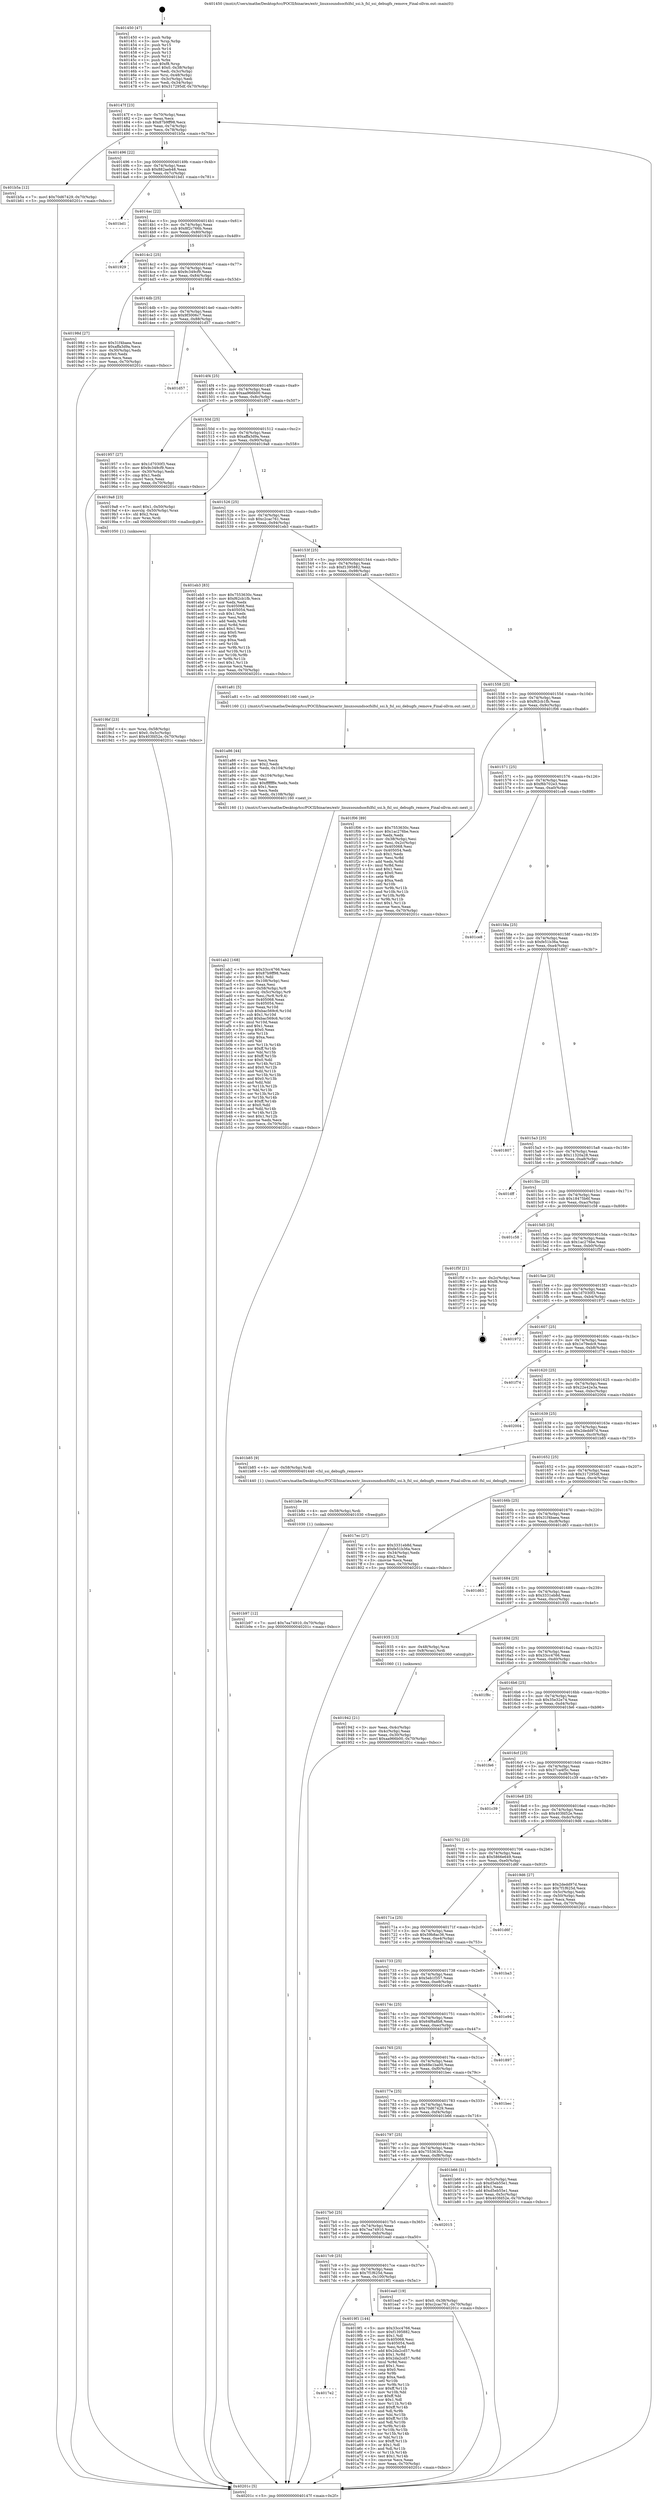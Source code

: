 digraph "0x401450" {
  label = "0x401450 (/mnt/c/Users/mathe/Desktop/tcc/POCII/binaries/extr_linuxsoundsocfslfsl_ssi.h_fsl_ssi_debugfs_remove_Final-ollvm.out::main(0))"
  labelloc = "t"
  node[shape=record]

  Entry [label="",width=0.3,height=0.3,shape=circle,fillcolor=black,style=filled]
  "0x40147f" [label="{
     0x40147f [23]\l
     | [instrs]\l
     &nbsp;&nbsp;0x40147f \<+3\>: mov -0x70(%rbp),%eax\l
     &nbsp;&nbsp;0x401482 \<+2\>: mov %eax,%ecx\l
     &nbsp;&nbsp;0x401484 \<+6\>: sub $0x87b9ff98,%ecx\l
     &nbsp;&nbsp;0x40148a \<+3\>: mov %eax,-0x74(%rbp)\l
     &nbsp;&nbsp;0x40148d \<+3\>: mov %ecx,-0x78(%rbp)\l
     &nbsp;&nbsp;0x401490 \<+6\>: je 0000000000401b5a \<main+0x70a\>\l
  }"]
  "0x401b5a" [label="{
     0x401b5a [12]\l
     | [instrs]\l
     &nbsp;&nbsp;0x401b5a \<+7\>: movl $0x70d67429,-0x70(%rbp)\l
     &nbsp;&nbsp;0x401b61 \<+5\>: jmp 000000000040201c \<main+0xbcc\>\l
  }"]
  "0x401496" [label="{
     0x401496 [22]\l
     | [instrs]\l
     &nbsp;&nbsp;0x401496 \<+5\>: jmp 000000000040149b \<main+0x4b\>\l
     &nbsp;&nbsp;0x40149b \<+3\>: mov -0x74(%rbp),%eax\l
     &nbsp;&nbsp;0x40149e \<+5\>: sub $0x882aeb48,%eax\l
     &nbsp;&nbsp;0x4014a3 \<+3\>: mov %eax,-0x7c(%rbp)\l
     &nbsp;&nbsp;0x4014a6 \<+6\>: je 0000000000401bd1 \<main+0x781\>\l
  }"]
  Exit [label="",width=0.3,height=0.3,shape=circle,fillcolor=black,style=filled,peripheries=2]
  "0x401bd1" [label="{
     0x401bd1\l
  }", style=dashed]
  "0x4014ac" [label="{
     0x4014ac [22]\l
     | [instrs]\l
     &nbsp;&nbsp;0x4014ac \<+5\>: jmp 00000000004014b1 \<main+0x61\>\l
     &nbsp;&nbsp;0x4014b1 \<+3\>: mov -0x74(%rbp),%eax\l
     &nbsp;&nbsp;0x4014b4 \<+5\>: sub $0x8f2c766b,%eax\l
     &nbsp;&nbsp;0x4014b9 \<+3\>: mov %eax,-0x80(%rbp)\l
     &nbsp;&nbsp;0x4014bc \<+6\>: je 0000000000401929 \<main+0x4d9\>\l
  }"]
  "0x401b97" [label="{
     0x401b97 [12]\l
     | [instrs]\l
     &nbsp;&nbsp;0x401b97 \<+7\>: movl $0x7ea74910,-0x70(%rbp)\l
     &nbsp;&nbsp;0x401b9e \<+5\>: jmp 000000000040201c \<main+0xbcc\>\l
  }"]
  "0x401929" [label="{
     0x401929\l
  }", style=dashed]
  "0x4014c2" [label="{
     0x4014c2 [25]\l
     | [instrs]\l
     &nbsp;&nbsp;0x4014c2 \<+5\>: jmp 00000000004014c7 \<main+0x77\>\l
     &nbsp;&nbsp;0x4014c7 \<+3\>: mov -0x74(%rbp),%eax\l
     &nbsp;&nbsp;0x4014ca \<+5\>: sub $0x9c349cf9,%eax\l
     &nbsp;&nbsp;0x4014cf \<+6\>: mov %eax,-0x84(%rbp)\l
     &nbsp;&nbsp;0x4014d5 \<+6\>: je 000000000040198d \<main+0x53d\>\l
  }"]
  "0x401b8e" [label="{
     0x401b8e [9]\l
     | [instrs]\l
     &nbsp;&nbsp;0x401b8e \<+4\>: mov -0x58(%rbp),%rdi\l
     &nbsp;&nbsp;0x401b92 \<+5\>: call 0000000000401030 \<free@plt\>\l
     | [calls]\l
     &nbsp;&nbsp;0x401030 \{1\} (unknown)\l
  }"]
  "0x40198d" [label="{
     0x40198d [27]\l
     | [instrs]\l
     &nbsp;&nbsp;0x40198d \<+5\>: mov $0x31f4baea,%eax\l
     &nbsp;&nbsp;0x401992 \<+5\>: mov $0xaffa3d9a,%ecx\l
     &nbsp;&nbsp;0x401997 \<+3\>: mov -0x30(%rbp),%edx\l
     &nbsp;&nbsp;0x40199a \<+3\>: cmp $0x0,%edx\l
     &nbsp;&nbsp;0x40199d \<+3\>: cmove %ecx,%eax\l
     &nbsp;&nbsp;0x4019a0 \<+3\>: mov %eax,-0x70(%rbp)\l
     &nbsp;&nbsp;0x4019a3 \<+5\>: jmp 000000000040201c \<main+0xbcc\>\l
  }"]
  "0x4014db" [label="{
     0x4014db [25]\l
     | [instrs]\l
     &nbsp;&nbsp;0x4014db \<+5\>: jmp 00000000004014e0 \<main+0x90\>\l
     &nbsp;&nbsp;0x4014e0 \<+3\>: mov -0x74(%rbp),%eax\l
     &nbsp;&nbsp;0x4014e3 \<+5\>: sub $0x9f3006c7,%eax\l
     &nbsp;&nbsp;0x4014e8 \<+6\>: mov %eax,-0x88(%rbp)\l
     &nbsp;&nbsp;0x4014ee \<+6\>: je 0000000000401d57 \<main+0x907\>\l
  }"]
  "0x401ab2" [label="{
     0x401ab2 [168]\l
     | [instrs]\l
     &nbsp;&nbsp;0x401ab2 \<+5\>: mov $0x33cc4766,%ecx\l
     &nbsp;&nbsp;0x401ab7 \<+5\>: mov $0x87b9ff98,%edx\l
     &nbsp;&nbsp;0x401abc \<+3\>: mov $0x1,%dil\l
     &nbsp;&nbsp;0x401abf \<+6\>: mov -0x108(%rbp),%esi\l
     &nbsp;&nbsp;0x401ac5 \<+3\>: imul %eax,%esi\l
     &nbsp;&nbsp;0x401ac8 \<+4\>: mov -0x58(%rbp),%r8\l
     &nbsp;&nbsp;0x401acc \<+4\>: movslq -0x5c(%rbp),%r9\l
     &nbsp;&nbsp;0x401ad0 \<+4\>: mov %esi,(%r8,%r9,4)\l
     &nbsp;&nbsp;0x401ad4 \<+7\>: mov 0x405068,%eax\l
     &nbsp;&nbsp;0x401adb \<+7\>: mov 0x405054,%esi\l
     &nbsp;&nbsp;0x401ae2 \<+3\>: mov %eax,%r10d\l
     &nbsp;&nbsp;0x401ae5 \<+7\>: sub $0xbac569c6,%r10d\l
     &nbsp;&nbsp;0x401aec \<+4\>: sub $0x1,%r10d\l
     &nbsp;&nbsp;0x401af0 \<+7\>: add $0xbac569c6,%r10d\l
     &nbsp;&nbsp;0x401af7 \<+4\>: imul %r10d,%eax\l
     &nbsp;&nbsp;0x401afb \<+3\>: and $0x1,%eax\l
     &nbsp;&nbsp;0x401afe \<+3\>: cmp $0x0,%eax\l
     &nbsp;&nbsp;0x401b01 \<+4\>: sete %r11b\l
     &nbsp;&nbsp;0x401b05 \<+3\>: cmp $0xa,%esi\l
     &nbsp;&nbsp;0x401b08 \<+3\>: setl %bl\l
     &nbsp;&nbsp;0x401b0b \<+3\>: mov %r11b,%r14b\l
     &nbsp;&nbsp;0x401b0e \<+4\>: xor $0xff,%r14b\l
     &nbsp;&nbsp;0x401b12 \<+3\>: mov %bl,%r15b\l
     &nbsp;&nbsp;0x401b15 \<+4\>: xor $0xff,%r15b\l
     &nbsp;&nbsp;0x401b19 \<+4\>: xor $0x0,%dil\l
     &nbsp;&nbsp;0x401b1d \<+3\>: mov %r14b,%r12b\l
     &nbsp;&nbsp;0x401b20 \<+4\>: and $0x0,%r12b\l
     &nbsp;&nbsp;0x401b24 \<+3\>: and %dil,%r11b\l
     &nbsp;&nbsp;0x401b27 \<+3\>: mov %r15b,%r13b\l
     &nbsp;&nbsp;0x401b2a \<+4\>: and $0x0,%r13b\l
     &nbsp;&nbsp;0x401b2e \<+3\>: and %dil,%bl\l
     &nbsp;&nbsp;0x401b31 \<+3\>: or %r11b,%r12b\l
     &nbsp;&nbsp;0x401b34 \<+3\>: or %bl,%r13b\l
     &nbsp;&nbsp;0x401b37 \<+3\>: xor %r13b,%r12b\l
     &nbsp;&nbsp;0x401b3a \<+3\>: or %r15b,%r14b\l
     &nbsp;&nbsp;0x401b3d \<+4\>: xor $0xff,%r14b\l
     &nbsp;&nbsp;0x401b41 \<+4\>: or $0x0,%dil\l
     &nbsp;&nbsp;0x401b45 \<+3\>: and %dil,%r14b\l
     &nbsp;&nbsp;0x401b48 \<+3\>: or %r14b,%r12b\l
     &nbsp;&nbsp;0x401b4b \<+4\>: test $0x1,%r12b\l
     &nbsp;&nbsp;0x401b4f \<+3\>: cmovne %edx,%ecx\l
     &nbsp;&nbsp;0x401b52 \<+3\>: mov %ecx,-0x70(%rbp)\l
     &nbsp;&nbsp;0x401b55 \<+5\>: jmp 000000000040201c \<main+0xbcc\>\l
  }"]
  "0x401d57" [label="{
     0x401d57\l
  }", style=dashed]
  "0x4014f4" [label="{
     0x4014f4 [25]\l
     | [instrs]\l
     &nbsp;&nbsp;0x4014f4 \<+5\>: jmp 00000000004014f9 \<main+0xa9\>\l
     &nbsp;&nbsp;0x4014f9 \<+3\>: mov -0x74(%rbp),%eax\l
     &nbsp;&nbsp;0x4014fc \<+5\>: sub $0xaa966b00,%eax\l
     &nbsp;&nbsp;0x401501 \<+6\>: mov %eax,-0x8c(%rbp)\l
     &nbsp;&nbsp;0x401507 \<+6\>: je 0000000000401957 \<main+0x507\>\l
  }"]
  "0x401a86" [label="{
     0x401a86 [44]\l
     | [instrs]\l
     &nbsp;&nbsp;0x401a86 \<+2\>: xor %ecx,%ecx\l
     &nbsp;&nbsp;0x401a88 \<+5\>: mov $0x2,%edx\l
     &nbsp;&nbsp;0x401a8d \<+6\>: mov %edx,-0x104(%rbp)\l
     &nbsp;&nbsp;0x401a93 \<+1\>: cltd\l
     &nbsp;&nbsp;0x401a94 \<+6\>: mov -0x104(%rbp),%esi\l
     &nbsp;&nbsp;0x401a9a \<+2\>: idiv %esi\l
     &nbsp;&nbsp;0x401a9c \<+6\>: imul $0xfffffffe,%edx,%edx\l
     &nbsp;&nbsp;0x401aa2 \<+3\>: sub $0x1,%ecx\l
     &nbsp;&nbsp;0x401aa5 \<+2\>: sub %ecx,%edx\l
     &nbsp;&nbsp;0x401aa7 \<+6\>: mov %edx,-0x108(%rbp)\l
     &nbsp;&nbsp;0x401aad \<+5\>: call 0000000000401160 \<next_i\>\l
     | [calls]\l
     &nbsp;&nbsp;0x401160 \{1\} (/mnt/c/Users/mathe/Desktop/tcc/POCII/binaries/extr_linuxsoundsocfslfsl_ssi.h_fsl_ssi_debugfs_remove_Final-ollvm.out::next_i)\l
  }"]
  "0x401957" [label="{
     0x401957 [27]\l
     | [instrs]\l
     &nbsp;&nbsp;0x401957 \<+5\>: mov $0x1d7030f3,%eax\l
     &nbsp;&nbsp;0x40195c \<+5\>: mov $0x9c349cf9,%ecx\l
     &nbsp;&nbsp;0x401961 \<+3\>: mov -0x30(%rbp),%edx\l
     &nbsp;&nbsp;0x401964 \<+3\>: cmp $0x1,%edx\l
     &nbsp;&nbsp;0x401967 \<+3\>: cmovl %ecx,%eax\l
     &nbsp;&nbsp;0x40196a \<+3\>: mov %eax,-0x70(%rbp)\l
     &nbsp;&nbsp;0x40196d \<+5\>: jmp 000000000040201c \<main+0xbcc\>\l
  }"]
  "0x40150d" [label="{
     0x40150d [25]\l
     | [instrs]\l
     &nbsp;&nbsp;0x40150d \<+5\>: jmp 0000000000401512 \<main+0xc2\>\l
     &nbsp;&nbsp;0x401512 \<+3\>: mov -0x74(%rbp),%eax\l
     &nbsp;&nbsp;0x401515 \<+5\>: sub $0xaffa3d9a,%eax\l
     &nbsp;&nbsp;0x40151a \<+6\>: mov %eax,-0x90(%rbp)\l
     &nbsp;&nbsp;0x401520 \<+6\>: je 00000000004019a8 \<main+0x558\>\l
  }"]
  "0x4017e2" [label="{
     0x4017e2\l
  }", style=dashed]
  "0x4019a8" [label="{
     0x4019a8 [23]\l
     | [instrs]\l
     &nbsp;&nbsp;0x4019a8 \<+7\>: movl $0x1,-0x50(%rbp)\l
     &nbsp;&nbsp;0x4019af \<+4\>: movslq -0x50(%rbp),%rax\l
     &nbsp;&nbsp;0x4019b3 \<+4\>: shl $0x2,%rax\l
     &nbsp;&nbsp;0x4019b7 \<+3\>: mov %rax,%rdi\l
     &nbsp;&nbsp;0x4019ba \<+5\>: call 0000000000401050 \<malloc@plt\>\l
     | [calls]\l
     &nbsp;&nbsp;0x401050 \{1\} (unknown)\l
  }"]
  "0x401526" [label="{
     0x401526 [25]\l
     | [instrs]\l
     &nbsp;&nbsp;0x401526 \<+5\>: jmp 000000000040152b \<main+0xdb\>\l
     &nbsp;&nbsp;0x40152b \<+3\>: mov -0x74(%rbp),%eax\l
     &nbsp;&nbsp;0x40152e \<+5\>: sub $0xc2cac761,%eax\l
     &nbsp;&nbsp;0x401533 \<+6\>: mov %eax,-0x94(%rbp)\l
     &nbsp;&nbsp;0x401539 \<+6\>: je 0000000000401eb3 \<main+0xa63\>\l
  }"]
  "0x4019f1" [label="{
     0x4019f1 [144]\l
     | [instrs]\l
     &nbsp;&nbsp;0x4019f1 \<+5\>: mov $0x33cc4766,%eax\l
     &nbsp;&nbsp;0x4019f6 \<+5\>: mov $0xf1395882,%ecx\l
     &nbsp;&nbsp;0x4019fb \<+2\>: mov $0x1,%dl\l
     &nbsp;&nbsp;0x4019fd \<+7\>: mov 0x405068,%esi\l
     &nbsp;&nbsp;0x401a04 \<+7\>: mov 0x405054,%edi\l
     &nbsp;&nbsp;0x401a0b \<+3\>: mov %esi,%r8d\l
     &nbsp;&nbsp;0x401a0e \<+7\>: add $0x2da2cd57,%r8d\l
     &nbsp;&nbsp;0x401a15 \<+4\>: sub $0x1,%r8d\l
     &nbsp;&nbsp;0x401a19 \<+7\>: sub $0x2da2cd57,%r8d\l
     &nbsp;&nbsp;0x401a20 \<+4\>: imul %r8d,%esi\l
     &nbsp;&nbsp;0x401a24 \<+3\>: and $0x1,%esi\l
     &nbsp;&nbsp;0x401a27 \<+3\>: cmp $0x0,%esi\l
     &nbsp;&nbsp;0x401a2a \<+4\>: sete %r9b\l
     &nbsp;&nbsp;0x401a2e \<+3\>: cmp $0xa,%edi\l
     &nbsp;&nbsp;0x401a31 \<+4\>: setl %r10b\l
     &nbsp;&nbsp;0x401a35 \<+3\>: mov %r9b,%r11b\l
     &nbsp;&nbsp;0x401a38 \<+4\>: xor $0xff,%r11b\l
     &nbsp;&nbsp;0x401a3c \<+3\>: mov %r10b,%bl\l
     &nbsp;&nbsp;0x401a3f \<+3\>: xor $0xff,%bl\l
     &nbsp;&nbsp;0x401a42 \<+3\>: xor $0x1,%dl\l
     &nbsp;&nbsp;0x401a45 \<+3\>: mov %r11b,%r14b\l
     &nbsp;&nbsp;0x401a48 \<+4\>: and $0xff,%r14b\l
     &nbsp;&nbsp;0x401a4c \<+3\>: and %dl,%r9b\l
     &nbsp;&nbsp;0x401a4f \<+3\>: mov %bl,%r15b\l
     &nbsp;&nbsp;0x401a52 \<+4\>: and $0xff,%r15b\l
     &nbsp;&nbsp;0x401a56 \<+3\>: and %dl,%r10b\l
     &nbsp;&nbsp;0x401a59 \<+3\>: or %r9b,%r14b\l
     &nbsp;&nbsp;0x401a5c \<+3\>: or %r10b,%r15b\l
     &nbsp;&nbsp;0x401a5f \<+3\>: xor %r15b,%r14b\l
     &nbsp;&nbsp;0x401a62 \<+3\>: or %bl,%r11b\l
     &nbsp;&nbsp;0x401a65 \<+4\>: xor $0xff,%r11b\l
     &nbsp;&nbsp;0x401a69 \<+3\>: or $0x1,%dl\l
     &nbsp;&nbsp;0x401a6c \<+3\>: and %dl,%r11b\l
     &nbsp;&nbsp;0x401a6f \<+3\>: or %r11b,%r14b\l
     &nbsp;&nbsp;0x401a72 \<+4\>: test $0x1,%r14b\l
     &nbsp;&nbsp;0x401a76 \<+3\>: cmovne %ecx,%eax\l
     &nbsp;&nbsp;0x401a79 \<+3\>: mov %eax,-0x70(%rbp)\l
     &nbsp;&nbsp;0x401a7c \<+5\>: jmp 000000000040201c \<main+0xbcc\>\l
  }"]
  "0x401eb3" [label="{
     0x401eb3 [83]\l
     | [instrs]\l
     &nbsp;&nbsp;0x401eb3 \<+5\>: mov $0x7553630c,%eax\l
     &nbsp;&nbsp;0x401eb8 \<+5\>: mov $0xf62cb1fb,%ecx\l
     &nbsp;&nbsp;0x401ebd \<+2\>: xor %edx,%edx\l
     &nbsp;&nbsp;0x401ebf \<+7\>: mov 0x405068,%esi\l
     &nbsp;&nbsp;0x401ec6 \<+7\>: mov 0x405054,%edi\l
     &nbsp;&nbsp;0x401ecd \<+3\>: sub $0x1,%edx\l
     &nbsp;&nbsp;0x401ed0 \<+3\>: mov %esi,%r8d\l
     &nbsp;&nbsp;0x401ed3 \<+3\>: add %edx,%r8d\l
     &nbsp;&nbsp;0x401ed6 \<+4\>: imul %r8d,%esi\l
     &nbsp;&nbsp;0x401eda \<+3\>: and $0x1,%esi\l
     &nbsp;&nbsp;0x401edd \<+3\>: cmp $0x0,%esi\l
     &nbsp;&nbsp;0x401ee0 \<+4\>: sete %r9b\l
     &nbsp;&nbsp;0x401ee4 \<+3\>: cmp $0xa,%edi\l
     &nbsp;&nbsp;0x401ee7 \<+4\>: setl %r10b\l
     &nbsp;&nbsp;0x401eeb \<+3\>: mov %r9b,%r11b\l
     &nbsp;&nbsp;0x401eee \<+3\>: and %r10b,%r11b\l
     &nbsp;&nbsp;0x401ef1 \<+3\>: xor %r10b,%r9b\l
     &nbsp;&nbsp;0x401ef4 \<+3\>: or %r9b,%r11b\l
     &nbsp;&nbsp;0x401ef7 \<+4\>: test $0x1,%r11b\l
     &nbsp;&nbsp;0x401efb \<+3\>: cmovne %ecx,%eax\l
     &nbsp;&nbsp;0x401efe \<+3\>: mov %eax,-0x70(%rbp)\l
     &nbsp;&nbsp;0x401f01 \<+5\>: jmp 000000000040201c \<main+0xbcc\>\l
  }"]
  "0x40153f" [label="{
     0x40153f [25]\l
     | [instrs]\l
     &nbsp;&nbsp;0x40153f \<+5\>: jmp 0000000000401544 \<main+0xf4\>\l
     &nbsp;&nbsp;0x401544 \<+3\>: mov -0x74(%rbp),%eax\l
     &nbsp;&nbsp;0x401547 \<+5\>: sub $0xf1395882,%eax\l
     &nbsp;&nbsp;0x40154c \<+6\>: mov %eax,-0x98(%rbp)\l
     &nbsp;&nbsp;0x401552 \<+6\>: je 0000000000401a81 \<main+0x631\>\l
  }"]
  "0x4017c9" [label="{
     0x4017c9 [25]\l
     | [instrs]\l
     &nbsp;&nbsp;0x4017c9 \<+5\>: jmp 00000000004017ce \<main+0x37e\>\l
     &nbsp;&nbsp;0x4017ce \<+3\>: mov -0x74(%rbp),%eax\l
     &nbsp;&nbsp;0x4017d1 \<+5\>: sub $0x7f1f625d,%eax\l
     &nbsp;&nbsp;0x4017d6 \<+6\>: mov %eax,-0x100(%rbp)\l
     &nbsp;&nbsp;0x4017dc \<+6\>: je 00000000004019f1 \<main+0x5a1\>\l
  }"]
  "0x401a81" [label="{
     0x401a81 [5]\l
     | [instrs]\l
     &nbsp;&nbsp;0x401a81 \<+5\>: call 0000000000401160 \<next_i\>\l
     | [calls]\l
     &nbsp;&nbsp;0x401160 \{1\} (/mnt/c/Users/mathe/Desktop/tcc/POCII/binaries/extr_linuxsoundsocfslfsl_ssi.h_fsl_ssi_debugfs_remove_Final-ollvm.out::next_i)\l
  }"]
  "0x401558" [label="{
     0x401558 [25]\l
     | [instrs]\l
     &nbsp;&nbsp;0x401558 \<+5\>: jmp 000000000040155d \<main+0x10d\>\l
     &nbsp;&nbsp;0x40155d \<+3\>: mov -0x74(%rbp),%eax\l
     &nbsp;&nbsp;0x401560 \<+5\>: sub $0xf62cb1fb,%eax\l
     &nbsp;&nbsp;0x401565 \<+6\>: mov %eax,-0x9c(%rbp)\l
     &nbsp;&nbsp;0x40156b \<+6\>: je 0000000000401f06 \<main+0xab6\>\l
  }"]
  "0x401ea0" [label="{
     0x401ea0 [19]\l
     | [instrs]\l
     &nbsp;&nbsp;0x401ea0 \<+7\>: movl $0x0,-0x38(%rbp)\l
     &nbsp;&nbsp;0x401ea7 \<+7\>: movl $0xc2cac761,-0x70(%rbp)\l
     &nbsp;&nbsp;0x401eae \<+5\>: jmp 000000000040201c \<main+0xbcc\>\l
  }"]
  "0x401f06" [label="{
     0x401f06 [89]\l
     | [instrs]\l
     &nbsp;&nbsp;0x401f06 \<+5\>: mov $0x7553630c,%eax\l
     &nbsp;&nbsp;0x401f0b \<+5\>: mov $0x1ac276be,%ecx\l
     &nbsp;&nbsp;0x401f10 \<+2\>: xor %edx,%edx\l
     &nbsp;&nbsp;0x401f12 \<+3\>: mov -0x38(%rbp),%esi\l
     &nbsp;&nbsp;0x401f15 \<+3\>: mov %esi,-0x2c(%rbp)\l
     &nbsp;&nbsp;0x401f18 \<+7\>: mov 0x405068,%esi\l
     &nbsp;&nbsp;0x401f1f \<+7\>: mov 0x405054,%edi\l
     &nbsp;&nbsp;0x401f26 \<+3\>: sub $0x1,%edx\l
     &nbsp;&nbsp;0x401f29 \<+3\>: mov %esi,%r8d\l
     &nbsp;&nbsp;0x401f2c \<+3\>: add %edx,%r8d\l
     &nbsp;&nbsp;0x401f2f \<+4\>: imul %r8d,%esi\l
     &nbsp;&nbsp;0x401f33 \<+3\>: and $0x1,%esi\l
     &nbsp;&nbsp;0x401f36 \<+3\>: cmp $0x0,%esi\l
     &nbsp;&nbsp;0x401f39 \<+4\>: sete %r9b\l
     &nbsp;&nbsp;0x401f3d \<+3\>: cmp $0xa,%edi\l
     &nbsp;&nbsp;0x401f40 \<+4\>: setl %r10b\l
     &nbsp;&nbsp;0x401f44 \<+3\>: mov %r9b,%r11b\l
     &nbsp;&nbsp;0x401f47 \<+3\>: and %r10b,%r11b\l
     &nbsp;&nbsp;0x401f4a \<+3\>: xor %r10b,%r9b\l
     &nbsp;&nbsp;0x401f4d \<+3\>: or %r9b,%r11b\l
     &nbsp;&nbsp;0x401f50 \<+4\>: test $0x1,%r11b\l
     &nbsp;&nbsp;0x401f54 \<+3\>: cmovne %ecx,%eax\l
     &nbsp;&nbsp;0x401f57 \<+3\>: mov %eax,-0x70(%rbp)\l
     &nbsp;&nbsp;0x401f5a \<+5\>: jmp 000000000040201c \<main+0xbcc\>\l
  }"]
  "0x401571" [label="{
     0x401571 [25]\l
     | [instrs]\l
     &nbsp;&nbsp;0x401571 \<+5\>: jmp 0000000000401576 \<main+0x126\>\l
     &nbsp;&nbsp;0x401576 \<+3\>: mov -0x74(%rbp),%eax\l
     &nbsp;&nbsp;0x401579 \<+5\>: sub $0xf6b702e3,%eax\l
     &nbsp;&nbsp;0x40157e \<+6\>: mov %eax,-0xa0(%rbp)\l
     &nbsp;&nbsp;0x401584 \<+6\>: je 0000000000401ce8 \<main+0x898\>\l
  }"]
  "0x4017b0" [label="{
     0x4017b0 [25]\l
     | [instrs]\l
     &nbsp;&nbsp;0x4017b0 \<+5\>: jmp 00000000004017b5 \<main+0x365\>\l
     &nbsp;&nbsp;0x4017b5 \<+3\>: mov -0x74(%rbp),%eax\l
     &nbsp;&nbsp;0x4017b8 \<+5\>: sub $0x7ea74910,%eax\l
     &nbsp;&nbsp;0x4017bd \<+6\>: mov %eax,-0xfc(%rbp)\l
     &nbsp;&nbsp;0x4017c3 \<+6\>: je 0000000000401ea0 \<main+0xa50\>\l
  }"]
  "0x401ce8" [label="{
     0x401ce8\l
  }", style=dashed]
  "0x40158a" [label="{
     0x40158a [25]\l
     | [instrs]\l
     &nbsp;&nbsp;0x40158a \<+5\>: jmp 000000000040158f \<main+0x13f\>\l
     &nbsp;&nbsp;0x40158f \<+3\>: mov -0x74(%rbp),%eax\l
     &nbsp;&nbsp;0x401592 \<+5\>: sub $0xfe51b36a,%eax\l
     &nbsp;&nbsp;0x401597 \<+6\>: mov %eax,-0xa4(%rbp)\l
     &nbsp;&nbsp;0x40159d \<+6\>: je 0000000000401807 \<main+0x3b7\>\l
  }"]
  "0x402015" [label="{
     0x402015\l
  }", style=dashed]
  "0x401807" [label="{
     0x401807\l
  }", style=dashed]
  "0x4015a3" [label="{
     0x4015a3 [25]\l
     | [instrs]\l
     &nbsp;&nbsp;0x4015a3 \<+5\>: jmp 00000000004015a8 \<main+0x158\>\l
     &nbsp;&nbsp;0x4015a8 \<+3\>: mov -0x74(%rbp),%eax\l
     &nbsp;&nbsp;0x4015ab \<+5\>: sub $0x11320a28,%eax\l
     &nbsp;&nbsp;0x4015b0 \<+6\>: mov %eax,-0xa8(%rbp)\l
     &nbsp;&nbsp;0x4015b6 \<+6\>: je 0000000000401dff \<main+0x9af\>\l
  }"]
  "0x401797" [label="{
     0x401797 [25]\l
     | [instrs]\l
     &nbsp;&nbsp;0x401797 \<+5\>: jmp 000000000040179c \<main+0x34c\>\l
     &nbsp;&nbsp;0x40179c \<+3\>: mov -0x74(%rbp),%eax\l
     &nbsp;&nbsp;0x40179f \<+5\>: sub $0x7553630c,%eax\l
     &nbsp;&nbsp;0x4017a4 \<+6\>: mov %eax,-0xf8(%rbp)\l
     &nbsp;&nbsp;0x4017aa \<+6\>: je 0000000000402015 \<main+0xbc5\>\l
  }"]
  "0x401dff" [label="{
     0x401dff\l
  }", style=dashed]
  "0x4015bc" [label="{
     0x4015bc [25]\l
     | [instrs]\l
     &nbsp;&nbsp;0x4015bc \<+5\>: jmp 00000000004015c1 \<main+0x171\>\l
     &nbsp;&nbsp;0x4015c1 \<+3\>: mov -0x74(%rbp),%eax\l
     &nbsp;&nbsp;0x4015c4 \<+5\>: sub $0x18475b6f,%eax\l
     &nbsp;&nbsp;0x4015c9 \<+6\>: mov %eax,-0xac(%rbp)\l
     &nbsp;&nbsp;0x4015cf \<+6\>: je 0000000000401c58 \<main+0x808\>\l
  }"]
  "0x401b66" [label="{
     0x401b66 [31]\l
     | [instrs]\l
     &nbsp;&nbsp;0x401b66 \<+3\>: mov -0x5c(%rbp),%eax\l
     &nbsp;&nbsp;0x401b69 \<+5\>: sub $0xd5eb55e1,%eax\l
     &nbsp;&nbsp;0x401b6e \<+3\>: add $0x1,%eax\l
     &nbsp;&nbsp;0x401b71 \<+5\>: add $0xd5eb55e1,%eax\l
     &nbsp;&nbsp;0x401b76 \<+3\>: mov %eax,-0x5c(%rbp)\l
     &nbsp;&nbsp;0x401b79 \<+7\>: movl $0x403fd52e,-0x70(%rbp)\l
     &nbsp;&nbsp;0x401b80 \<+5\>: jmp 000000000040201c \<main+0xbcc\>\l
  }"]
  "0x401c58" [label="{
     0x401c58\l
  }", style=dashed]
  "0x4015d5" [label="{
     0x4015d5 [25]\l
     | [instrs]\l
     &nbsp;&nbsp;0x4015d5 \<+5\>: jmp 00000000004015da \<main+0x18a\>\l
     &nbsp;&nbsp;0x4015da \<+3\>: mov -0x74(%rbp),%eax\l
     &nbsp;&nbsp;0x4015dd \<+5\>: sub $0x1ac276be,%eax\l
     &nbsp;&nbsp;0x4015e2 \<+6\>: mov %eax,-0xb0(%rbp)\l
     &nbsp;&nbsp;0x4015e8 \<+6\>: je 0000000000401f5f \<main+0xb0f\>\l
  }"]
  "0x40177e" [label="{
     0x40177e [25]\l
     | [instrs]\l
     &nbsp;&nbsp;0x40177e \<+5\>: jmp 0000000000401783 \<main+0x333\>\l
     &nbsp;&nbsp;0x401783 \<+3\>: mov -0x74(%rbp),%eax\l
     &nbsp;&nbsp;0x401786 \<+5\>: sub $0x70d67429,%eax\l
     &nbsp;&nbsp;0x40178b \<+6\>: mov %eax,-0xf4(%rbp)\l
     &nbsp;&nbsp;0x401791 \<+6\>: je 0000000000401b66 \<main+0x716\>\l
  }"]
  "0x401f5f" [label="{
     0x401f5f [21]\l
     | [instrs]\l
     &nbsp;&nbsp;0x401f5f \<+3\>: mov -0x2c(%rbp),%eax\l
     &nbsp;&nbsp;0x401f62 \<+7\>: add $0xf8,%rsp\l
     &nbsp;&nbsp;0x401f69 \<+1\>: pop %rbx\l
     &nbsp;&nbsp;0x401f6a \<+2\>: pop %r12\l
     &nbsp;&nbsp;0x401f6c \<+2\>: pop %r13\l
     &nbsp;&nbsp;0x401f6e \<+2\>: pop %r14\l
     &nbsp;&nbsp;0x401f70 \<+2\>: pop %r15\l
     &nbsp;&nbsp;0x401f72 \<+1\>: pop %rbp\l
     &nbsp;&nbsp;0x401f73 \<+1\>: ret\l
  }"]
  "0x4015ee" [label="{
     0x4015ee [25]\l
     | [instrs]\l
     &nbsp;&nbsp;0x4015ee \<+5\>: jmp 00000000004015f3 \<main+0x1a3\>\l
     &nbsp;&nbsp;0x4015f3 \<+3\>: mov -0x74(%rbp),%eax\l
     &nbsp;&nbsp;0x4015f6 \<+5\>: sub $0x1d7030f3,%eax\l
     &nbsp;&nbsp;0x4015fb \<+6\>: mov %eax,-0xb4(%rbp)\l
     &nbsp;&nbsp;0x401601 \<+6\>: je 0000000000401972 \<main+0x522\>\l
  }"]
  "0x401bec" [label="{
     0x401bec\l
  }", style=dashed]
  "0x401972" [label="{
     0x401972\l
  }", style=dashed]
  "0x401607" [label="{
     0x401607 [25]\l
     | [instrs]\l
     &nbsp;&nbsp;0x401607 \<+5\>: jmp 000000000040160c \<main+0x1bc\>\l
     &nbsp;&nbsp;0x40160c \<+3\>: mov -0x74(%rbp),%eax\l
     &nbsp;&nbsp;0x40160f \<+5\>: sub $0x1e79edc9,%eax\l
     &nbsp;&nbsp;0x401614 \<+6\>: mov %eax,-0xb8(%rbp)\l
     &nbsp;&nbsp;0x40161a \<+6\>: je 0000000000401f74 \<main+0xb24\>\l
  }"]
  "0x401765" [label="{
     0x401765 [25]\l
     | [instrs]\l
     &nbsp;&nbsp;0x401765 \<+5\>: jmp 000000000040176a \<main+0x31a\>\l
     &nbsp;&nbsp;0x40176a \<+3\>: mov -0x74(%rbp),%eax\l
     &nbsp;&nbsp;0x40176d \<+5\>: sub $0x68e1ba00,%eax\l
     &nbsp;&nbsp;0x401772 \<+6\>: mov %eax,-0xf0(%rbp)\l
     &nbsp;&nbsp;0x401778 \<+6\>: je 0000000000401bec \<main+0x79c\>\l
  }"]
  "0x401f74" [label="{
     0x401f74\l
  }", style=dashed]
  "0x401620" [label="{
     0x401620 [25]\l
     | [instrs]\l
     &nbsp;&nbsp;0x401620 \<+5\>: jmp 0000000000401625 \<main+0x1d5\>\l
     &nbsp;&nbsp;0x401625 \<+3\>: mov -0x74(%rbp),%eax\l
     &nbsp;&nbsp;0x401628 \<+5\>: sub $0x22e42e3a,%eax\l
     &nbsp;&nbsp;0x40162d \<+6\>: mov %eax,-0xbc(%rbp)\l
     &nbsp;&nbsp;0x401633 \<+6\>: je 0000000000402004 \<main+0xbb4\>\l
  }"]
  "0x401897" [label="{
     0x401897\l
  }", style=dashed]
  "0x402004" [label="{
     0x402004\l
  }", style=dashed]
  "0x401639" [label="{
     0x401639 [25]\l
     | [instrs]\l
     &nbsp;&nbsp;0x401639 \<+5\>: jmp 000000000040163e \<main+0x1ee\>\l
     &nbsp;&nbsp;0x40163e \<+3\>: mov -0x74(%rbp),%eax\l
     &nbsp;&nbsp;0x401641 \<+5\>: sub $0x2dedd97d,%eax\l
     &nbsp;&nbsp;0x401646 \<+6\>: mov %eax,-0xc0(%rbp)\l
     &nbsp;&nbsp;0x40164c \<+6\>: je 0000000000401b85 \<main+0x735\>\l
  }"]
  "0x40174c" [label="{
     0x40174c [25]\l
     | [instrs]\l
     &nbsp;&nbsp;0x40174c \<+5\>: jmp 0000000000401751 \<main+0x301\>\l
     &nbsp;&nbsp;0x401751 \<+3\>: mov -0x74(%rbp),%eax\l
     &nbsp;&nbsp;0x401754 \<+5\>: sub $0x64f6a8b8,%eax\l
     &nbsp;&nbsp;0x401759 \<+6\>: mov %eax,-0xec(%rbp)\l
     &nbsp;&nbsp;0x40175f \<+6\>: je 0000000000401897 \<main+0x447\>\l
  }"]
  "0x401b85" [label="{
     0x401b85 [9]\l
     | [instrs]\l
     &nbsp;&nbsp;0x401b85 \<+4\>: mov -0x58(%rbp),%rdi\l
     &nbsp;&nbsp;0x401b89 \<+5\>: call 0000000000401440 \<fsl_ssi_debugfs_remove\>\l
     | [calls]\l
     &nbsp;&nbsp;0x401440 \{1\} (/mnt/c/Users/mathe/Desktop/tcc/POCII/binaries/extr_linuxsoundsocfslfsl_ssi.h_fsl_ssi_debugfs_remove_Final-ollvm.out::fsl_ssi_debugfs_remove)\l
  }"]
  "0x401652" [label="{
     0x401652 [25]\l
     | [instrs]\l
     &nbsp;&nbsp;0x401652 \<+5\>: jmp 0000000000401657 \<main+0x207\>\l
     &nbsp;&nbsp;0x401657 \<+3\>: mov -0x74(%rbp),%eax\l
     &nbsp;&nbsp;0x40165a \<+5\>: sub $0x317295df,%eax\l
     &nbsp;&nbsp;0x40165f \<+6\>: mov %eax,-0xc4(%rbp)\l
     &nbsp;&nbsp;0x401665 \<+6\>: je 00000000004017ec \<main+0x39c\>\l
  }"]
  "0x401e94" [label="{
     0x401e94\l
  }", style=dashed]
  "0x4017ec" [label="{
     0x4017ec [27]\l
     | [instrs]\l
     &nbsp;&nbsp;0x4017ec \<+5\>: mov $0x3331eb8d,%eax\l
     &nbsp;&nbsp;0x4017f1 \<+5\>: mov $0xfe51b36a,%ecx\l
     &nbsp;&nbsp;0x4017f6 \<+3\>: mov -0x34(%rbp),%edx\l
     &nbsp;&nbsp;0x4017f9 \<+3\>: cmp $0x2,%edx\l
     &nbsp;&nbsp;0x4017fc \<+3\>: cmovne %ecx,%eax\l
     &nbsp;&nbsp;0x4017ff \<+3\>: mov %eax,-0x70(%rbp)\l
     &nbsp;&nbsp;0x401802 \<+5\>: jmp 000000000040201c \<main+0xbcc\>\l
  }"]
  "0x40166b" [label="{
     0x40166b [25]\l
     | [instrs]\l
     &nbsp;&nbsp;0x40166b \<+5\>: jmp 0000000000401670 \<main+0x220\>\l
     &nbsp;&nbsp;0x401670 \<+3\>: mov -0x74(%rbp),%eax\l
     &nbsp;&nbsp;0x401673 \<+5\>: sub $0x31f4baea,%eax\l
     &nbsp;&nbsp;0x401678 \<+6\>: mov %eax,-0xc8(%rbp)\l
     &nbsp;&nbsp;0x40167e \<+6\>: je 0000000000401d63 \<main+0x913\>\l
  }"]
  "0x40201c" [label="{
     0x40201c [5]\l
     | [instrs]\l
     &nbsp;&nbsp;0x40201c \<+5\>: jmp 000000000040147f \<main+0x2f\>\l
  }"]
  "0x401450" [label="{
     0x401450 [47]\l
     | [instrs]\l
     &nbsp;&nbsp;0x401450 \<+1\>: push %rbp\l
     &nbsp;&nbsp;0x401451 \<+3\>: mov %rsp,%rbp\l
     &nbsp;&nbsp;0x401454 \<+2\>: push %r15\l
     &nbsp;&nbsp;0x401456 \<+2\>: push %r14\l
     &nbsp;&nbsp;0x401458 \<+2\>: push %r13\l
     &nbsp;&nbsp;0x40145a \<+2\>: push %r12\l
     &nbsp;&nbsp;0x40145c \<+1\>: push %rbx\l
     &nbsp;&nbsp;0x40145d \<+7\>: sub $0xf8,%rsp\l
     &nbsp;&nbsp;0x401464 \<+7\>: movl $0x0,-0x38(%rbp)\l
     &nbsp;&nbsp;0x40146b \<+3\>: mov %edi,-0x3c(%rbp)\l
     &nbsp;&nbsp;0x40146e \<+4\>: mov %rsi,-0x48(%rbp)\l
     &nbsp;&nbsp;0x401472 \<+3\>: mov -0x3c(%rbp),%edi\l
     &nbsp;&nbsp;0x401475 \<+3\>: mov %edi,-0x34(%rbp)\l
     &nbsp;&nbsp;0x401478 \<+7\>: movl $0x317295df,-0x70(%rbp)\l
  }"]
  "0x401733" [label="{
     0x401733 [25]\l
     | [instrs]\l
     &nbsp;&nbsp;0x401733 \<+5\>: jmp 0000000000401738 \<main+0x2e8\>\l
     &nbsp;&nbsp;0x401738 \<+3\>: mov -0x74(%rbp),%eax\l
     &nbsp;&nbsp;0x40173b \<+5\>: sub $0x5eb1f357,%eax\l
     &nbsp;&nbsp;0x401740 \<+6\>: mov %eax,-0xe8(%rbp)\l
     &nbsp;&nbsp;0x401746 \<+6\>: je 0000000000401e94 \<main+0xa44\>\l
  }"]
  "0x401d63" [label="{
     0x401d63\l
  }", style=dashed]
  "0x401684" [label="{
     0x401684 [25]\l
     | [instrs]\l
     &nbsp;&nbsp;0x401684 \<+5\>: jmp 0000000000401689 \<main+0x239\>\l
     &nbsp;&nbsp;0x401689 \<+3\>: mov -0x74(%rbp),%eax\l
     &nbsp;&nbsp;0x40168c \<+5\>: sub $0x3331eb8d,%eax\l
     &nbsp;&nbsp;0x401691 \<+6\>: mov %eax,-0xcc(%rbp)\l
     &nbsp;&nbsp;0x401697 \<+6\>: je 0000000000401935 \<main+0x4e5\>\l
  }"]
  "0x401ba3" [label="{
     0x401ba3\l
  }", style=dashed]
  "0x401935" [label="{
     0x401935 [13]\l
     | [instrs]\l
     &nbsp;&nbsp;0x401935 \<+4\>: mov -0x48(%rbp),%rax\l
     &nbsp;&nbsp;0x401939 \<+4\>: mov 0x8(%rax),%rdi\l
     &nbsp;&nbsp;0x40193d \<+5\>: call 0000000000401060 \<atoi@plt\>\l
     | [calls]\l
     &nbsp;&nbsp;0x401060 \{1\} (unknown)\l
  }"]
  "0x40169d" [label="{
     0x40169d [25]\l
     | [instrs]\l
     &nbsp;&nbsp;0x40169d \<+5\>: jmp 00000000004016a2 \<main+0x252\>\l
     &nbsp;&nbsp;0x4016a2 \<+3\>: mov -0x74(%rbp),%eax\l
     &nbsp;&nbsp;0x4016a5 \<+5\>: sub $0x33cc4766,%eax\l
     &nbsp;&nbsp;0x4016aa \<+6\>: mov %eax,-0xd0(%rbp)\l
     &nbsp;&nbsp;0x4016b0 \<+6\>: je 0000000000401f8c \<main+0xb3c\>\l
  }"]
  "0x401942" [label="{
     0x401942 [21]\l
     | [instrs]\l
     &nbsp;&nbsp;0x401942 \<+3\>: mov %eax,-0x4c(%rbp)\l
     &nbsp;&nbsp;0x401945 \<+3\>: mov -0x4c(%rbp),%eax\l
     &nbsp;&nbsp;0x401948 \<+3\>: mov %eax,-0x30(%rbp)\l
     &nbsp;&nbsp;0x40194b \<+7\>: movl $0xaa966b00,-0x70(%rbp)\l
     &nbsp;&nbsp;0x401952 \<+5\>: jmp 000000000040201c \<main+0xbcc\>\l
  }"]
  "0x4019bf" [label="{
     0x4019bf [23]\l
     | [instrs]\l
     &nbsp;&nbsp;0x4019bf \<+4\>: mov %rax,-0x58(%rbp)\l
     &nbsp;&nbsp;0x4019c3 \<+7\>: movl $0x0,-0x5c(%rbp)\l
     &nbsp;&nbsp;0x4019ca \<+7\>: movl $0x403fd52e,-0x70(%rbp)\l
     &nbsp;&nbsp;0x4019d1 \<+5\>: jmp 000000000040201c \<main+0xbcc\>\l
  }"]
  "0x40171a" [label="{
     0x40171a [25]\l
     | [instrs]\l
     &nbsp;&nbsp;0x40171a \<+5\>: jmp 000000000040171f \<main+0x2cf\>\l
     &nbsp;&nbsp;0x40171f \<+3\>: mov -0x74(%rbp),%eax\l
     &nbsp;&nbsp;0x401722 \<+5\>: sub $0x59b8ac36,%eax\l
     &nbsp;&nbsp;0x401727 \<+6\>: mov %eax,-0xe4(%rbp)\l
     &nbsp;&nbsp;0x40172d \<+6\>: je 0000000000401ba3 \<main+0x753\>\l
  }"]
  "0x401f8c" [label="{
     0x401f8c\l
  }", style=dashed]
  "0x4016b6" [label="{
     0x4016b6 [25]\l
     | [instrs]\l
     &nbsp;&nbsp;0x4016b6 \<+5\>: jmp 00000000004016bb \<main+0x26b\>\l
     &nbsp;&nbsp;0x4016bb \<+3\>: mov -0x74(%rbp),%eax\l
     &nbsp;&nbsp;0x4016be \<+5\>: sub $0x35e32e74,%eax\l
     &nbsp;&nbsp;0x4016c3 \<+6\>: mov %eax,-0xd4(%rbp)\l
     &nbsp;&nbsp;0x4016c9 \<+6\>: je 0000000000401fe6 \<main+0xb96\>\l
  }"]
  "0x401d6f" [label="{
     0x401d6f\l
  }", style=dashed]
  "0x401fe6" [label="{
     0x401fe6\l
  }", style=dashed]
  "0x4016cf" [label="{
     0x4016cf [25]\l
     | [instrs]\l
     &nbsp;&nbsp;0x4016cf \<+5\>: jmp 00000000004016d4 \<main+0x284\>\l
     &nbsp;&nbsp;0x4016d4 \<+3\>: mov -0x74(%rbp),%eax\l
     &nbsp;&nbsp;0x4016d7 \<+5\>: sub $0x37ca4f5c,%eax\l
     &nbsp;&nbsp;0x4016dc \<+6\>: mov %eax,-0xd8(%rbp)\l
     &nbsp;&nbsp;0x4016e2 \<+6\>: je 0000000000401c39 \<main+0x7e9\>\l
  }"]
  "0x401701" [label="{
     0x401701 [25]\l
     | [instrs]\l
     &nbsp;&nbsp;0x401701 \<+5\>: jmp 0000000000401706 \<main+0x2b6\>\l
     &nbsp;&nbsp;0x401706 \<+3\>: mov -0x74(%rbp),%eax\l
     &nbsp;&nbsp;0x401709 \<+5\>: sub $0x5866e649,%eax\l
     &nbsp;&nbsp;0x40170e \<+6\>: mov %eax,-0xe0(%rbp)\l
     &nbsp;&nbsp;0x401714 \<+6\>: je 0000000000401d6f \<main+0x91f\>\l
  }"]
  "0x401c39" [label="{
     0x401c39\l
  }", style=dashed]
  "0x4016e8" [label="{
     0x4016e8 [25]\l
     | [instrs]\l
     &nbsp;&nbsp;0x4016e8 \<+5\>: jmp 00000000004016ed \<main+0x29d\>\l
     &nbsp;&nbsp;0x4016ed \<+3\>: mov -0x74(%rbp),%eax\l
     &nbsp;&nbsp;0x4016f0 \<+5\>: sub $0x403fd52e,%eax\l
     &nbsp;&nbsp;0x4016f5 \<+6\>: mov %eax,-0xdc(%rbp)\l
     &nbsp;&nbsp;0x4016fb \<+6\>: je 00000000004019d6 \<main+0x586\>\l
  }"]
  "0x4019d6" [label="{
     0x4019d6 [27]\l
     | [instrs]\l
     &nbsp;&nbsp;0x4019d6 \<+5\>: mov $0x2dedd97d,%eax\l
     &nbsp;&nbsp;0x4019db \<+5\>: mov $0x7f1f625d,%ecx\l
     &nbsp;&nbsp;0x4019e0 \<+3\>: mov -0x5c(%rbp),%edx\l
     &nbsp;&nbsp;0x4019e3 \<+3\>: cmp -0x50(%rbp),%edx\l
     &nbsp;&nbsp;0x4019e6 \<+3\>: cmovl %ecx,%eax\l
     &nbsp;&nbsp;0x4019e9 \<+3\>: mov %eax,-0x70(%rbp)\l
     &nbsp;&nbsp;0x4019ec \<+5\>: jmp 000000000040201c \<main+0xbcc\>\l
  }"]
  Entry -> "0x401450" [label=" 1"]
  "0x40147f" -> "0x401b5a" [label=" 1"]
  "0x40147f" -> "0x401496" [label=" 15"]
  "0x401f5f" -> Exit [label=" 1"]
  "0x401496" -> "0x401bd1" [label=" 0"]
  "0x401496" -> "0x4014ac" [label=" 15"]
  "0x401f06" -> "0x40201c" [label=" 1"]
  "0x4014ac" -> "0x401929" [label=" 0"]
  "0x4014ac" -> "0x4014c2" [label=" 15"]
  "0x401eb3" -> "0x40201c" [label=" 1"]
  "0x4014c2" -> "0x40198d" [label=" 1"]
  "0x4014c2" -> "0x4014db" [label=" 14"]
  "0x401ea0" -> "0x40201c" [label=" 1"]
  "0x4014db" -> "0x401d57" [label=" 0"]
  "0x4014db" -> "0x4014f4" [label=" 14"]
  "0x401b97" -> "0x40201c" [label=" 1"]
  "0x4014f4" -> "0x401957" [label=" 1"]
  "0x4014f4" -> "0x40150d" [label=" 13"]
  "0x401b8e" -> "0x401b97" [label=" 1"]
  "0x40150d" -> "0x4019a8" [label=" 1"]
  "0x40150d" -> "0x401526" [label=" 12"]
  "0x401b85" -> "0x401b8e" [label=" 1"]
  "0x401526" -> "0x401eb3" [label=" 1"]
  "0x401526" -> "0x40153f" [label=" 11"]
  "0x401b66" -> "0x40201c" [label=" 1"]
  "0x40153f" -> "0x401a81" [label=" 1"]
  "0x40153f" -> "0x401558" [label=" 10"]
  "0x401ab2" -> "0x40201c" [label=" 1"]
  "0x401558" -> "0x401f06" [label=" 1"]
  "0x401558" -> "0x401571" [label=" 9"]
  "0x401a86" -> "0x401ab2" [label=" 1"]
  "0x401571" -> "0x401ce8" [label=" 0"]
  "0x401571" -> "0x40158a" [label=" 9"]
  "0x4019f1" -> "0x40201c" [label=" 1"]
  "0x40158a" -> "0x401807" [label=" 0"]
  "0x40158a" -> "0x4015a3" [label=" 9"]
  "0x4017c9" -> "0x4017e2" [label=" 0"]
  "0x4015a3" -> "0x401dff" [label=" 0"]
  "0x4015a3" -> "0x4015bc" [label=" 9"]
  "0x401b5a" -> "0x40201c" [label=" 1"]
  "0x4015bc" -> "0x401c58" [label=" 0"]
  "0x4015bc" -> "0x4015d5" [label=" 9"]
  "0x4017b0" -> "0x4017c9" [label=" 1"]
  "0x4015d5" -> "0x401f5f" [label=" 1"]
  "0x4015d5" -> "0x4015ee" [label=" 8"]
  "0x401a81" -> "0x401a86" [label=" 1"]
  "0x4015ee" -> "0x401972" [label=" 0"]
  "0x4015ee" -> "0x401607" [label=" 8"]
  "0x401797" -> "0x4017b0" [label=" 2"]
  "0x401607" -> "0x401f74" [label=" 0"]
  "0x401607" -> "0x401620" [label=" 8"]
  "0x4017c9" -> "0x4019f1" [label=" 1"]
  "0x401620" -> "0x402004" [label=" 0"]
  "0x401620" -> "0x401639" [label=" 8"]
  "0x40177e" -> "0x401797" [label=" 2"]
  "0x401639" -> "0x401b85" [label=" 1"]
  "0x401639" -> "0x401652" [label=" 7"]
  "0x4017b0" -> "0x401ea0" [label=" 1"]
  "0x401652" -> "0x4017ec" [label=" 1"]
  "0x401652" -> "0x40166b" [label=" 6"]
  "0x4017ec" -> "0x40201c" [label=" 1"]
  "0x401450" -> "0x40147f" [label=" 1"]
  "0x40201c" -> "0x40147f" [label=" 15"]
  "0x401765" -> "0x40177e" [label=" 3"]
  "0x40166b" -> "0x401d63" [label=" 0"]
  "0x40166b" -> "0x401684" [label=" 6"]
  "0x401797" -> "0x402015" [label=" 0"]
  "0x401684" -> "0x401935" [label=" 1"]
  "0x401684" -> "0x40169d" [label=" 5"]
  "0x401935" -> "0x401942" [label=" 1"]
  "0x401942" -> "0x40201c" [label=" 1"]
  "0x401957" -> "0x40201c" [label=" 1"]
  "0x40198d" -> "0x40201c" [label=" 1"]
  "0x4019a8" -> "0x4019bf" [label=" 1"]
  "0x4019bf" -> "0x40201c" [label=" 1"]
  "0x40174c" -> "0x401765" [label=" 3"]
  "0x40169d" -> "0x401f8c" [label=" 0"]
  "0x40169d" -> "0x4016b6" [label=" 5"]
  "0x40177e" -> "0x401b66" [label=" 1"]
  "0x4016b6" -> "0x401fe6" [label=" 0"]
  "0x4016b6" -> "0x4016cf" [label=" 5"]
  "0x401733" -> "0x40174c" [label=" 3"]
  "0x4016cf" -> "0x401c39" [label=" 0"]
  "0x4016cf" -> "0x4016e8" [label=" 5"]
  "0x401765" -> "0x401bec" [label=" 0"]
  "0x4016e8" -> "0x4019d6" [label=" 2"]
  "0x4016e8" -> "0x401701" [label=" 3"]
  "0x4019d6" -> "0x40201c" [label=" 2"]
  "0x401733" -> "0x401e94" [label=" 0"]
  "0x401701" -> "0x401d6f" [label=" 0"]
  "0x401701" -> "0x40171a" [label=" 3"]
  "0x40174c" -> "0x401897" [label=" 0"]
  "0x40171a" -> "0x401ba3" [label=" 0"]
  "0x40171a" -> "0x401733" [label=" 3"]
}
